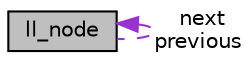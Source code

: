 digraph "ll_node"
{
 // LATEX_PDF_SIZE
  edge [fontname="Helvetica",fontsize="10",labelfontname="Helvetica",labelfontsize="10"];
  node [fontname="Helvetica",fontsize="10",shape=record];
  Node1 [label="ll_node",height=0.2,width=0.4,color="black", fillcolor="grey75", style="filled", fontcolor="black",tooltip="Structure of a node of a Linked List."];
  Node1 -> Node1 [dir="back",color="darkorchid3",fontsize="10",style="dashed",label=" next\nprevious" ,fontname="Helvetica"];
}
